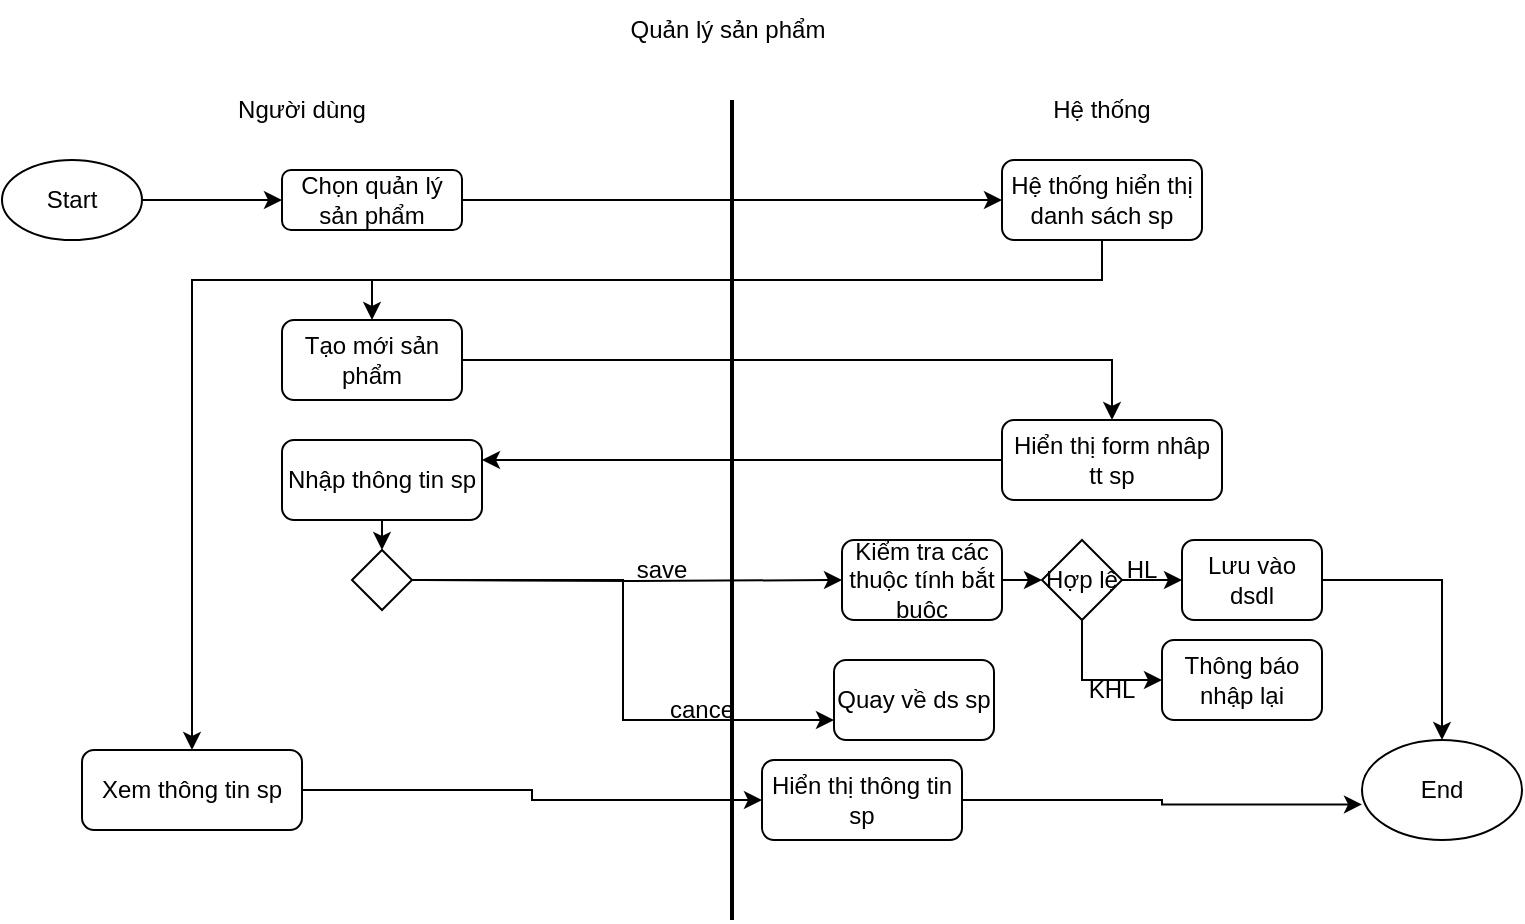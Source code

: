 <mxfile version="15.9.4" type="github">
  <diagram id="C5RBs43oDa-KdzZeNtuy" name="Page-1">
    <mxGraphModel dx="1038" dy="539" grid="1" gridSize="10" guides="1" tooltips="1" connect="1" arrows="1" fold="1" page="1" pageScale="1" pageWidth="827" pageHeight="1169" math="0" shadow="0">
      <root>
        <mxCell id="WIyWlLk6GJQsqaUBKTNV-0" />
        <mxCell id="WIyWlLk6GJQsqaUBKTNV-1" parent="WIyWlLk6GJQsqaUBKTNV-0" />
        <mxCell id="5DlMowVjE7A0AEm3bCIs-0" value="Người dùng" style="text;html=1;strokeColor=none;fillColor=none;align=center;verticalAlign=middle;whiteSpace=wrap;rounded=0;" vertex="1" parent="WIyWlLk6GJQsqaUBKTNV-1">
          <mxGeometry x="140" y="60" width="80" height="30" as="geometry" />
        </mxCell>
        <mxCell id="5DlMowVjE7A0AEm3bCIs-1" value="Hệ thống" style="text;html=1;strokeColor=none;fillColor=none;align=center;verticalAlign=middle;whiteSpace=wrap;rounded=0;" vertex="1" parent="WIyWlLk6GJQsqaUBKTNV-1">
          <mxGeometry x="550" y="60" width="60" height="30" as="geometry" />
        </mxCell>
        <mxCell id="5DlMowVjE7A0AEm3bCIs-2" value="Quản lý sản phẩm" style="text;html=1;strokeColor=none;fillColor=none;align=center;verticalAlign=middle;whiteSpace=wrap;rounded=0;" vertex="1" parent="WIyWlLk6GJQsqaUBKTNV-1">
          <mxGeometry x="340" y="20" width="106" height="30" as="geometry" />
        </mxCell>
        <mxCell id="5DlMowVjE7A0AEm3bCIs-19" style="edgeStyle=orthogonalEdgeStyle;rounded=0;orthogonalLoop=1;jettySize=auto;html=1;exitX=1;exitY=0.5;exitDx=0;exitDy=0;entryX=0;entryY=0.5;entryDx=0;entryDy=0;" edge="1" parent="WIyWlLk6GJQsqaUBKTNV-1" source="5DlMowVjE7A0AEm3bCIs-3" target="5DlMowVjE7A0AEm3bCIs-4">
          <mxGeometry relative="1" as="geometry" />
        </mxCell>
        <mxCell id="5DlMowVjE7A0AEm3bCIs-3" value="Start" style="ellipse;whiteSpace=wrap;html=1;" vertex="1" parent="WIyWlLk6GJQsqaUBKTNV-1">
          <mxGeometry x="30" y="100" width="70" height="40" as="geometry" />
        </mxCell>
        <mxCell id="5DlMowVjE7A0AEm3bCIs-20" style="edgeStyle=orthogonalEdgeStyle;rounded=0;orthogonalLoop=1;jettySize=auto;html=1;exitX=1;exitY=0.5;exitDx=0;exitDy=0;entryX=0;entryY=0.5;entryDx=0;entryDy=0;" edge="1" parent="WIyWlLk6GJQsqaUBKTNV-1" source="5DlMowVjE7A0AEm3bCIs-4" target="5DlMowVjE7A0AEm3bCIs-5">
          <mxGeometry relative="1" as="geometry" />
        </mxCell>
        <mxCell id="5DlMowVjE7A0AEm3bCIs-4" value="Chọn quản lý sản phẩm" style="rounded=1;whiteSpace=wrap;html=1;" vertex="1" parent="WIyWlLk6GJQsqaUBKTNV-1">
          <mxGeometry x="170" y="105" width="90" height="30" as="geometry" />
        </mxCell>
        <mxCell id="5DlMowVjE7A0AEm3bCIs-21" style="edgeStyle=orthogonalEdgeStyle;rounded=0;orthogonalLoop=1;jettySize=auto;html=1;exitX=0.5;exitY=1;exitDx=0;exitDy=0;entryX=0.5;entryY=0;entryDx=0;entryDy=0;" edge="1" parent="WIyWlLk6GJQsqaUBKTNV-1" source="5DlMowVjE7A0AEm3bCIs-5" target="5DlMowVjE7A0AEm3bCIs-6">
          <mxGeometry relative="1" as="geometry" />
        </mxCell>
        <mxCell id="5DlMowVjE7A0AEm3bCIs-22" style="edgeStyle=orthogonalEdgeStyle;rounded=0;orthogonalLoop=1;jettySize=auto;html=1;entryX=0.5;entryY=0;entryDx=0;entryDy=0;" edge="1" parent="WIyWlLk6GJQsqaUBKTNV-1" source="5DlMowVjE7A0AEm3bCIs-5" target="5DlMowVjE7A0AEm3bCIs-10">
          <mxGeometry relative="1" as="geometry">
            <Array as="points">
              <mxPoint x="580" y="160" />
              <mxPoint x="125" y="160" />
            </Array>
          </mxGeometry>
        </mxCell>
        <mxCell id="5DlMowVjE7A0AEm3bCIs-5" value="Hệ thống hiển thị danh sách sp" style="rounded=1;whiteSpace=wrap;html=1;" vertex="1" parent="WIyWlLk6GJQsqaUBKTNV-1">
          <mxGeometry x="530" y="100" width="100" height="40" as="geometry" />
        </mxCell>
        <mxCell id="5DlMowVjE7A0AEm3bCIs-23" style="edgeStyle=orthogonalEdgeStyle;rounded=0;orthogonalLoop=1;jettySize=auto;html=1;exitX=1;exitY=0.5;exitDx=0;exitDy=0;" edge="1" parent="WIyWlLk6GJQsqaUBKTNV-1" source="5DlMowVjE7A0AEm3bCIs-6" target="5DlMowVjE7A0AEm3bCIs-11">
          <mxGeometry relative="1" as="geometry" />
        </mxCell>
        <mxCell id="5DlMowVjE7A0AEm3bCIs-6" value="Tạo mới sản phẩm" style="rounded=1;whiteSpace=wrap;html=1;" vertex="1" parent="WIyWlLk6GJQsqaUBKTNV-1">
          <mxGeometry x="170" y="180" width="90" height="40" as="geometry" />
        </mxCell>
        <mxCell id="5DlMowVjE7A0AEm3bCIs-8" value="" style="line;strokeWidth=2;direction=south;html=1;" vertex="1" parent="WIyWlLk6GJQsqaUBKTNV-1">
          <mxGeometry x="390" y="70" width="10" height="410" as="geometry" />
        </mxCell>
        <mxCell id="5DlMowVjE7A0AEm3bCIs-25" style="edgeStyle=orthogonalEdgeStyle;rounded=0;orthogonalLoop=1;jettySize=auto;html=1;exitX=0.5;exitY=1;exitDx=0;exitDy=0;entryX=0.5;entryY=0;entryDx=0;entryDy=0;" edge="1" parent="WIyWlLk6GJQsqaUBKTNV-1" source="5DlMowVjE7A0AEm3bCIs-9" target="5DlMowVjE7A0AEm3bCIs-18">
          <mxGeometry relative="1" as="geometry" />
        </mxCell>
        <mxCell id="5DlMowVjE7A0AEm3bCIs-9" value="Nhập thông tin sp" style="rounded=1;whiteSpace=wrap;html=1;" vertex="1" parent="WIyWlLk6GJQsqaUBKTNV-1">
          <mxGeometry x="170" y="240" width="100" height="40" as="geometry" />
        </mxCell>
        <mxCell id="5DlMowVjE7A0AEm3bCIs-33" style="edgeStyle=orthogonalEdgeStyle;rounded=0;orthogonalLoop=1;jettySize=auto;html=1;exitX=1;exitY=0.5;exitDx=0;exitDy=0;entryX=0;entryY=0.5;entryDx=0;entryDy=0;" edge="1" parent="WIyWlLk6GJQsqaUBKTNV-1" source="5DlMowVjE7A0AEm3bCIs-10" target="5DlMowVjE7A0AEm3bCIs-32">
          <mxGeometry relative="1" as="geometry" />
        </mxCell>
        <mxCell id="5DlMowVjE7A0AEm3bCIs-10" value="Xem thông tin sp" style="rounded=1;whiteSpace=wrap;html=1;" vertex="1" parent="WIyWlLk6GJQsqaUBKTNV-1">
          <mxGeometry x="70" y="395" width="110" height="40" as="geometry" />
        </mxCell>
        <mxCell id="5DlMowVjE7A0AEm3bCIs-24" style="edgeStyle=orthogonalEdgeStyle;rounded=0;orthogonalLoop=1;jettySize=auto;html=1;exitX=0;exitY=0.5;exitDx=0;exitDy=0;entryX=1;entryY=0.25;entryDx=0;entryDy=0;" edge="1" parent="WIyWlLk6GJQsqaUBKTNV-1" source="5DlMowVjE7A0AEm3bCIs-11" target="5DlMowVjE7A0AEm3bCIs-9">
          <mxGeometry relative="1" as="geometry" />
        </mxCell>
        <mxCell id="5DlMowVjE7A0AEm3bCIs-11" value="Hiển thị form nhâp tt sp" style="rounded=1;whiteSpace=wrap;html=1;" vertex="1" parent="WIyWlLk6GJQsqaUBKTNV-1">
          <mxGeometry x="530" y="230" width="110" height="40" as="geometry" />
        </mxCell>
        <mxCell id="5DlMowVjE7A0AEm3bCIs-28" style="edgeStyle=orthogonalEdgeStyle;rounded=0;orthogonalLoop=1;jettySize=auto;html=1;exitX=1;exitY=0.5;exitDx=0;exitDy=0;entryX=0;entryY=0.5;entryDx=0;entryDy=0;" edge="1" parent="WIyWlLk6GJQsqaUBKTNV-1" source="5DlMowVjE7A0AEm3bCIs-12" target="5DlMowVjE7A0AEm3bCIs-14">
          <mxGeometry relative="1" as="geometry" />
        </mxCell>
        <mxCell id="5DlMowVjE7A0AEm3bCIs-12" value="Kiểm tra các thuộc tính bắt buộc" style="rounded=1;whiteSpace=wrap;html=1;" vertex="1" parent="WIyWlLk6GJQsqaUBKTNV-1">
          <mxGeometry x="450" y="290" width="80" height="40" as="geometry" />
        </mxCell>
        <mxCell id="5DlMowVjE7A0AEm3bCIs-13" value="Quay về ds sp" style="rounded=1;whiteSpace=wrap;html=1;" vertex="1" parent="WIyWlLk6GJQsqaUBKTNV-1">
          <mxGeometry x="446" y="350" width="80" height="40" as="geometry" />
        </mxCell>
        <mxCell id="5DlMowVjE7A0AEm3bCIs-29" style="edgeStyle=orthogonalEdgeStyle;rounded=0;orthogonalLoop=1;jettySize=auto;html=1;exitX=1;exitY=0.5;exitDx=0;exitDy=0;entryX=0;entryY=0.5;entryDx=0;entryDy=0;" edge="1" parent="WIyWlLk6GJQsqaUBKTNV-1" source="5DlMowVjE7A0AEm3bCIs-14" target="5DlMowVjE7A0AEm3bCIs-15">
          <mxGeometry relative="1" as="geometry" />
        </mxCell>
        <mxCell id="5DlMowVjE7A0AEm3bCIs-30" style="edgeStyle=orthogonalEdgeStyle;rounded=0;orthogonalLoop=1;jettySize=auto;html=1;exitX=0.5;exitY=1;exitDx=0;exitDy=0;entryX=0;entryY=0.5;entryDx=0;entryDy=0;" edge="1" parent="WIyWlLk6GJQsqaUBKTNV-1" source="5DlMowVjE7A0AEm3bCIs-14" target="5DlMowVjE7A0AEm3bCIs-16">
          <mxGeometry relative="1" as="geometry" />
        </mxCell>
        <mxCell id="5DlMowVjE7A0AEm3bCIs-14" value="Hợp lệ" style="rhombus;whiteSpace=wrap;html=1;" vertex="1" parent="WIyWlLk6GJQsqaUBKTNV-1">
          <mxGeometry x="550" y="290" width="40" height="40" as="geometry" />
        </mxCell>
        <mxCell id="5DlMowVjE7A0AEm3bCIs-31" style="edgeStyle=orthogonalEdgeStyle;rounded=0;orthogonalLoop=1;jettySize=auto;html=1;exitX=1;exitY=0.5;exitDx=0;exitDy=0;entryX=0.5;entryY=0;entryDx=0;entryDy=0;" edge="1" parent="WIyWlLk6GJQsqaUBKTNV-1" source="5DlMowVjE7A0AEm3bCIs-15" target="5DlMowVjE7A0AEm3bCIs-17">
          <mxGeometry relative="1" as="geometry" />
        </mxCell>
        <mxCell id="5DlMowVjE7A0AEm3bCIs-15" value="Lưu vào dsdl" style="rounded=1;whiteSpace=wrap;html=1;" vertex="1" parent="WIyWlLk6GJQsqaUBKTNV-1">
          <mxGeometry x="620" y="290" width="70" height="40" as="geometry" />
        </mxCell>
        <mxCell id="5DlMowVjE7A0AEm3bCIs-16" value="Thông báo nhập lại" style="rounded=1;whiteSpace=wrap;html=1;" vertex="1" parent="WIyWlLk6GJQsqaUBKTNV-1">
          <mxGeometry x="610" y="340" width="80" height="40" as="geometry" />
        </mxCell>
        <mxCell id="5DlMowVjE7A0AEm3bCIs-17" value="End" style="ellipse;whiteSpace=wrap;html=1;" vertex="1" parent="WIyWlLk6GJQsqaUBKTNV-1">
          <mxGeometry x="710" y="390" width="80" height="50" as="geometry" />
        </mxCell>
        <mxCell id="5DlMowVjE7A0AEm3bCIs-26" style="edgeStyle=orthogonalEdgeStyle;rounded=0;orthogonalLoop=1;jettySize=auto;html=1;" edge="1" parent="WIyWlLk6GJQsqaUBKTNV-1" target="5DlMowVjE7A0AEm3bCIs-12">
          <mxGeometry relative="1" as="geometry">
            <mxPoint x="240" y="310" as="sourcePoint" />
          </mxGeometry>
        </mxCell>
        <mxCell id="5DlMowVjE7A0AEm3bCIs-27" style="edgeStyle=orthogonalEdgeStyle;rounded=0;orthogonalLoop=1;jettySize=auto;html=1;exitX=1;exitY=0.5;exitDx=0;exitDy=0;entryX=0;entryY=0.75;entryDx=0;entryDy=0;" edge="1" parent="WIyWlLk6GJQsqaUBKTNV-1" source="5DlMowVjE7A0AEm3bCIs-18" target="5DlMowVjE7A0AEm3bCIs-13">
          <mxGeometry relative="1" as="geometry" />
        </mxCell>
        <mxCell id="5DlMowVjE7A0AEm3bCIs-18" value="" style="rhombus;whiteSpace=wrap;html=1;" vertex="1" parent="WIyWlLk6GJQsqaUBKTNV-1">
          <mxGeometry x="205" y="295" width="30" height="30" as="geometry" />
        </mxCell>
        <mxCell id="5DlMowVjE7A0AEm3bCIs-34" style="edgeStyle=orthogonalEdgeStyle;rounded=0;orthogonalLoop=1;jettySize=auto;html=1;exitX=1;exitY=0.5;exitDx=0;exitDy=0;entryX=0;entryY=0.644;entryDx=0;entryDy=0;entryPerimeter=0;" edge="1" parent="WIyWlLk6GJQsqaUBKTNV-1" source="5DlMowVjE7A0AEm3bCIs-32" target="5DlMowVjE7A0AEm3bCIs-17">
          <mxGeometry relative="1" as="geometry" />
        </mxCell>
        <mxCell id="5DlMowVjE7A0AEm3bCIs-32" value="Hiển thị thông tin sp" style="rounded=1;whiteSpace=wrap;html=1;" vertex="1" parent="WIyWlLk6GJQsqaUBKTNV-1">
          <mxGeometry x="410" y="400" width="100" height="40" as="geometry" />
        </mxCell>
        <mxCell id="5DlMowVjE7A0AEm3bCIs-35" value="save" style="text;html=1;strokeColor=none;fillColor=none;align=center;verticalAlign=middle;whiteSpace=wrap;rounded=0;" vertex="1" parent="WIyWlLk6GJQsqaUBKTNV-1">
          <mxGeometry x="330" y="290" width="60" height="30" as="geometry" />
        </mxCell>
        <mxCell id="5DlMowVjE7A0AEm3bCIs-36" value="cance" style="text;html=1;strokeColor=none;fillColor=none;align=center;verticalAlign=middle;whiteSpace=wrap;rounded=0;" vertex="1" parent="WIyWlLk6GJQsqaUBKTNV-1">
          <mxGeometry x="350" y="360" width="60" height="30" as="geometry" />
        </mxCell>
        <mxCell id="5DlMowVjE7A0AEm3bCIs-38" value="HL" style="text;html=1;strokeColor=none;fillColor=none;align=center;verticalAlign=middle;whiteSpace=wrap;rounded=0;" vertex="1" parent="WIyWlLk6GJQsqaUBKTNV-1">
          <mxGeometry x="570" y="290" width="60" height="30" as="geometry" />
        </mxCell>
        <mxCell id="5DlMowVjE7A0AEm3bCIs-39" value="KHL" style="text;html=1;strokeColor=none;fillColor=none;align=center;verticalAlign=middle;whiteSpace=wrap;rounded=0;" vertex="1" parent="WIyWlLk6GJQsqaUBKTNV-1">
          <mxGeometry x="555" y="350" width="60" height="30" as="geometry" />
        </mxCell>
      </root>
    </mxGraphModel>
  </diagram>
</mxfile>
